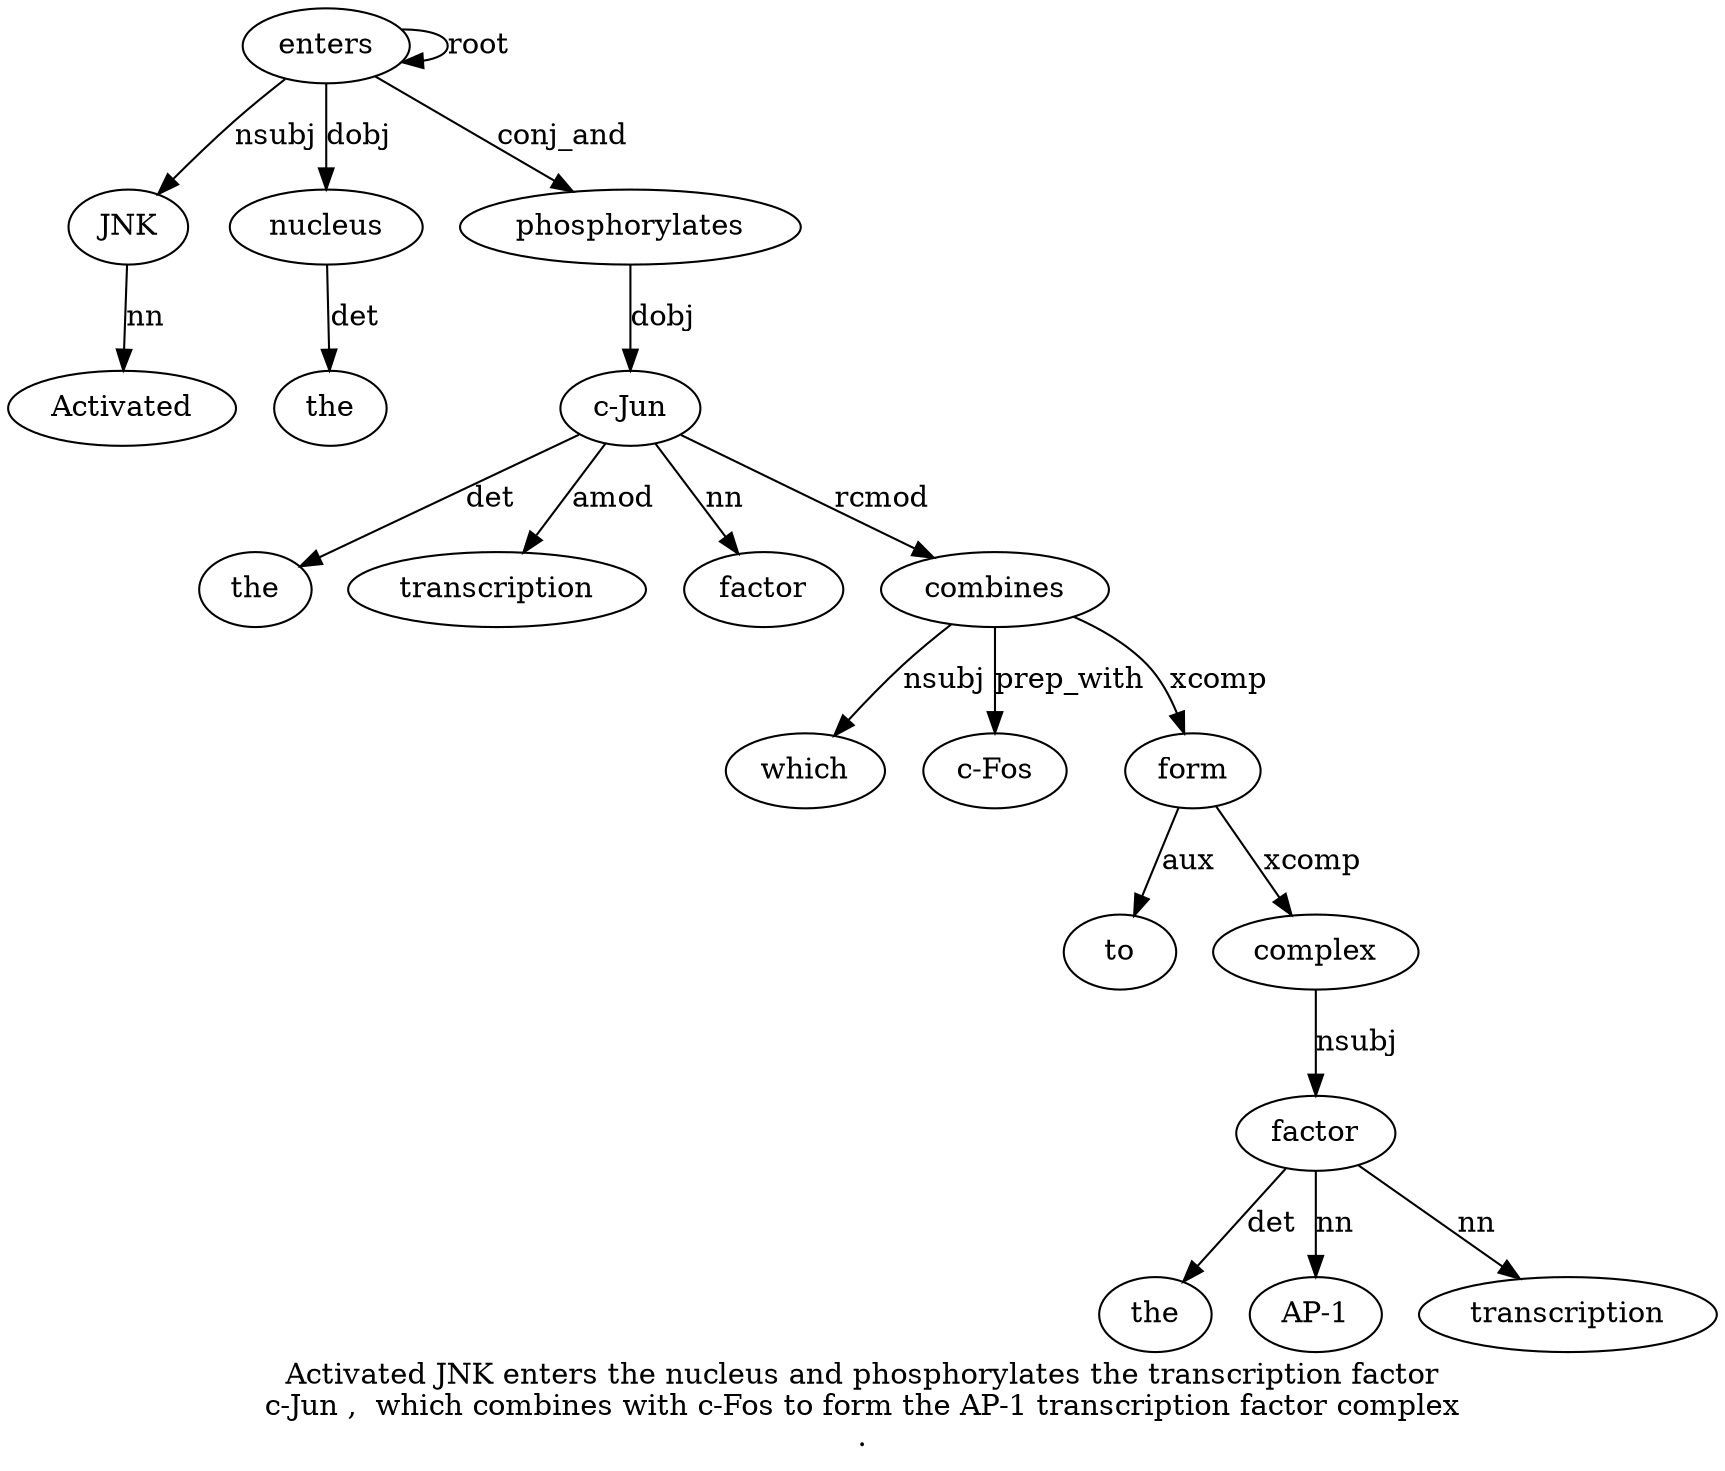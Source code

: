 digraph "Activated JNK enters the nucleus and phosphorylates the transcription factor c-Jun ,  which combines with c-Fos to form the AP-1 transcription factor complex ." {
label="Activated JNK enters the nucleus and phosphorylates the transcription factor
c-Jun ,  which combines with c-Fos to form the AP-1 transcription factor complex
.";
JNK2 [style=filled, fillcolor=white, label=JNK];
Activated1 [style=filled, fillcolor=white, label=Activated];
JNK2 -> Activated1  [label=nn];
enters3 [style=filled, fillcolor=white, label=enters];
enters3 -> JNK2  [label=nsubj];
enters3 -> enters3  [label=root];
nucleus5 [style=filled, fillcolor=white, label=nucleus];
the4 [style=filled, fillcolor=white, label=the];
nucleus5 -> the4  [label=det];
enters3 -> nucleus5  [label=dobj];
phosphorylates7 [style=filled, fillcolor=white, label=phosphorylates];
enters3 -> phosphorylates7  [label=conj_and];
"c-Jun11" [style=filled, fillcolor=white, label="c-Jun"];
the8 [style=filled, fillcolor=white, label=the];
"c-Jun11" -> the8  [label=det];
transcription9 [style=filled, fillcolor=white, label=transcription];
"c-Jun11" -> transcription9  [label=amod];
factor10 [style=filled, fillcolor=white, label=factor];
"c-Jun11" -> factor10  [label=nn];
phosphorylates7 -> "c-Jun11"  [label=dobj];
combines14 [style=filled, fillcolor=white, label=combines];
which13 [style=filled, fillcolor=white, label=which];
combines14 -> which13  [label=nsubj];
"c-Jun11" -> combines14  [label=rcmod];
"c-Fos16" [style=filled, fillcolor=white, label="c-Fos"];
combines14 -> "c-Fos16"  [label=prep_with];
form18 [style=filled, fillcolor=white, label=form];
to17 [style=filled, fillcolor=white, label=to];
form18 -> to17  [label=aux];
combines14 -> form18  [label=xcomp];
factor22 [style=filled, fillcolor=white, label=factor];
the19 [style=filled, fillcolor=white, label=the];
factor22 -> the19  [label=det];
"AP-120" [style=filled, fillcolor=white, label="AP-1"];
factor22 -> "AP-120"  [label=nn];
transcription21 [style=filled, fillcolor=white, label=transcription];
factor22 -> transcription21  [label=nn];
complex23 [style=filled, fillcolor=white, label=complex];
complex23 -> factor22  [label=nsubj];
form18 -> complex23  [label=xcomp];
}
